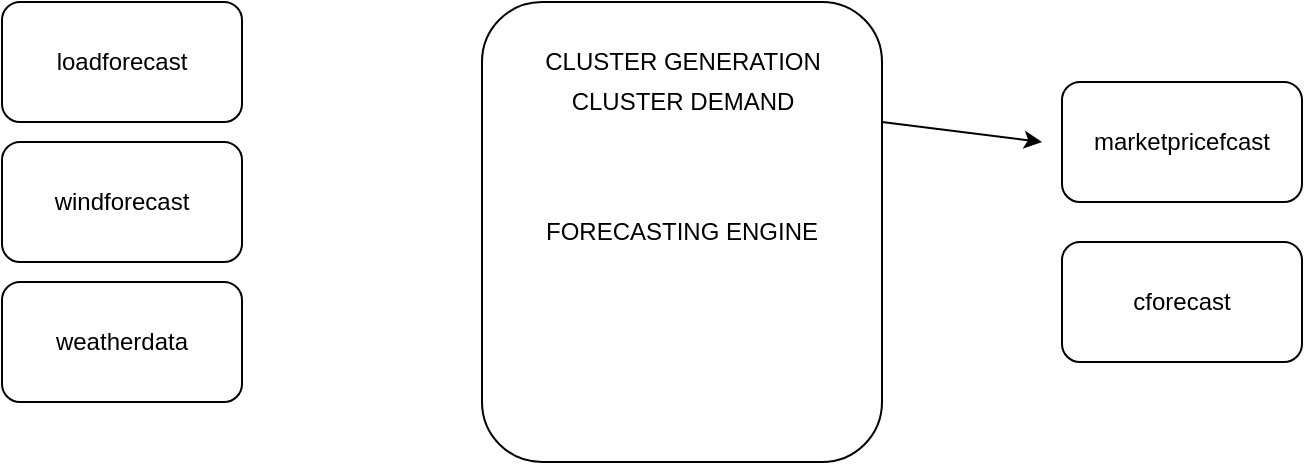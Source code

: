 <mxfile version="14.3.0" type="github">
  <diagram id="a-bHq1KkwQbsTztBTE07" name="Page-1">
    <mxGraphModel dx="868" dy="431" grid="1" gridSize="10" guides="1" tooltips="1" connect="1" arrows="1" fold="1" page="1" pageScale="1" pageWidth="827" pageHeight="1169" math="0" shadow="0">
      <root>
        <mxCell id="0" />
        <mxCell id="1" parent="0" />
        <mxCell id="Kt-GRtBH2peXFJSDINZT-4" value="" style="group" parent="1" vertex="1" connectable="0">
          <mxGeometry x="290" y="100" width="200" height="230" as="geometry" />
        </mxCell>
        <mxCell id="Kt-GRtBH2peXFJSDINZT-1" value="FORECASTING ENGINE" style="rounded=1;whiteSpace=wrap;html=1;direction=south;" parent="Kt-GRtBH2peXFJSDINZT-4" vertex="1">
          <mxGeometry width="200" height="230" as="geometry" />
        </mxCell>
        <mxCell id="Kt-GRtBH2peXFJSDINZT-2" value="CLUSTER DEMAND" style="text;html=1;resizable=0;autosize=1;align=center;verticalAlign=middle;points=[];fillColor=none;strokeColor=none;rounded=0;" parent="Kt-GRtBH2peXFJSDINZT-4" vertex="1">
          <mxGeometry x="35" y="40" width="130" height="20" as="geometry" />
        </mxCell>
        <mxCell id="Kt-GRtBH2peXFJSDINZT-3" value="CLUSTER GENERATION" style="text;html=1;resizable=0;autosize=1;align=center;verticalAlign=middle;points=[];fillColor=none;strokeColor=none;rounded=0;" parent="Kt-GRtBH2peXFJSDINZT-4" vertex="1">
          <mxGeometry x="25" y="20" width="150" height="20" as="geometry" />
        </mxCell>
        <mxCell id="Kt-GRtBH2peXFJSDINZT-5" value="weatherdata" style="rounded=1;whiteSpace=wrap;html=1;" parent="1" vertex="1">
          <mxGeometry x="50" y="240" width="120" height="60" as="geometry" />
        </mxCell>
        <mxCell id="Kt-GRtBH2peXFJSDINZT-6" value="loadforecast" style="rounded=1;whiteSpace=wrap;html=1;" parent="1" vertex="1">
          <mxGeometry x="50" y="100" width="120" height="60" as="geometry" />
        </mxCell>
        <mxCell id="Kt-GRtBH2peXFJSDINZT-7" value="windforecast" style="rounded=1;whiteSpace=wrap;html=1;" parent="1" vertex="1">
          <mxGeometry x="50" y="170" width="120" height="60" as="geometry" />
        </mxCell>
        <mxCell id="Kt-GRtBH2peXFJSDINZT-8" value="marketpricefcast" style="rounded=1;whiteSpace=wrap;html=1;" parent="1" vertex="1">
          <mxGeometry x="580" y="140" width="120" height="60" as="geometry" />
        </mxCell>
        <mxCell id="Kt-GRtBH2peXFJSDINZT-9" value="cforecast" style="rounded=1;whiteSpace=wrap;html=1;" parent="1" vertex="1">
          <mxGeometry x="580" y="220" width="120" height="60" as="geometry" />
        </mxCell>
        <mxCell id="QDE64ggSZwjZivFJymg_-1" value="" style="endArrow=classic;html=1;" edge="1" parent="1">
          <mxGeometry width="50" height="50" relative="1" as="geometry">
            <mxPoint x="490" y="160" as="sourcePoint" />
            <mxPoint x="570" y="170" as="targetPoint" />
          </mxGeometry>
        </mxCell>
      </root>
    </mxGraphModel>
  </diagram>
</mxfile>
